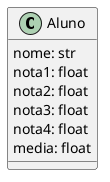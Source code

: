 @startuml classe
class Aluno {
  nome: str
  nota1: float
  nota2: float
  nota3: float
  nota4: float
  media: float
}
@end
